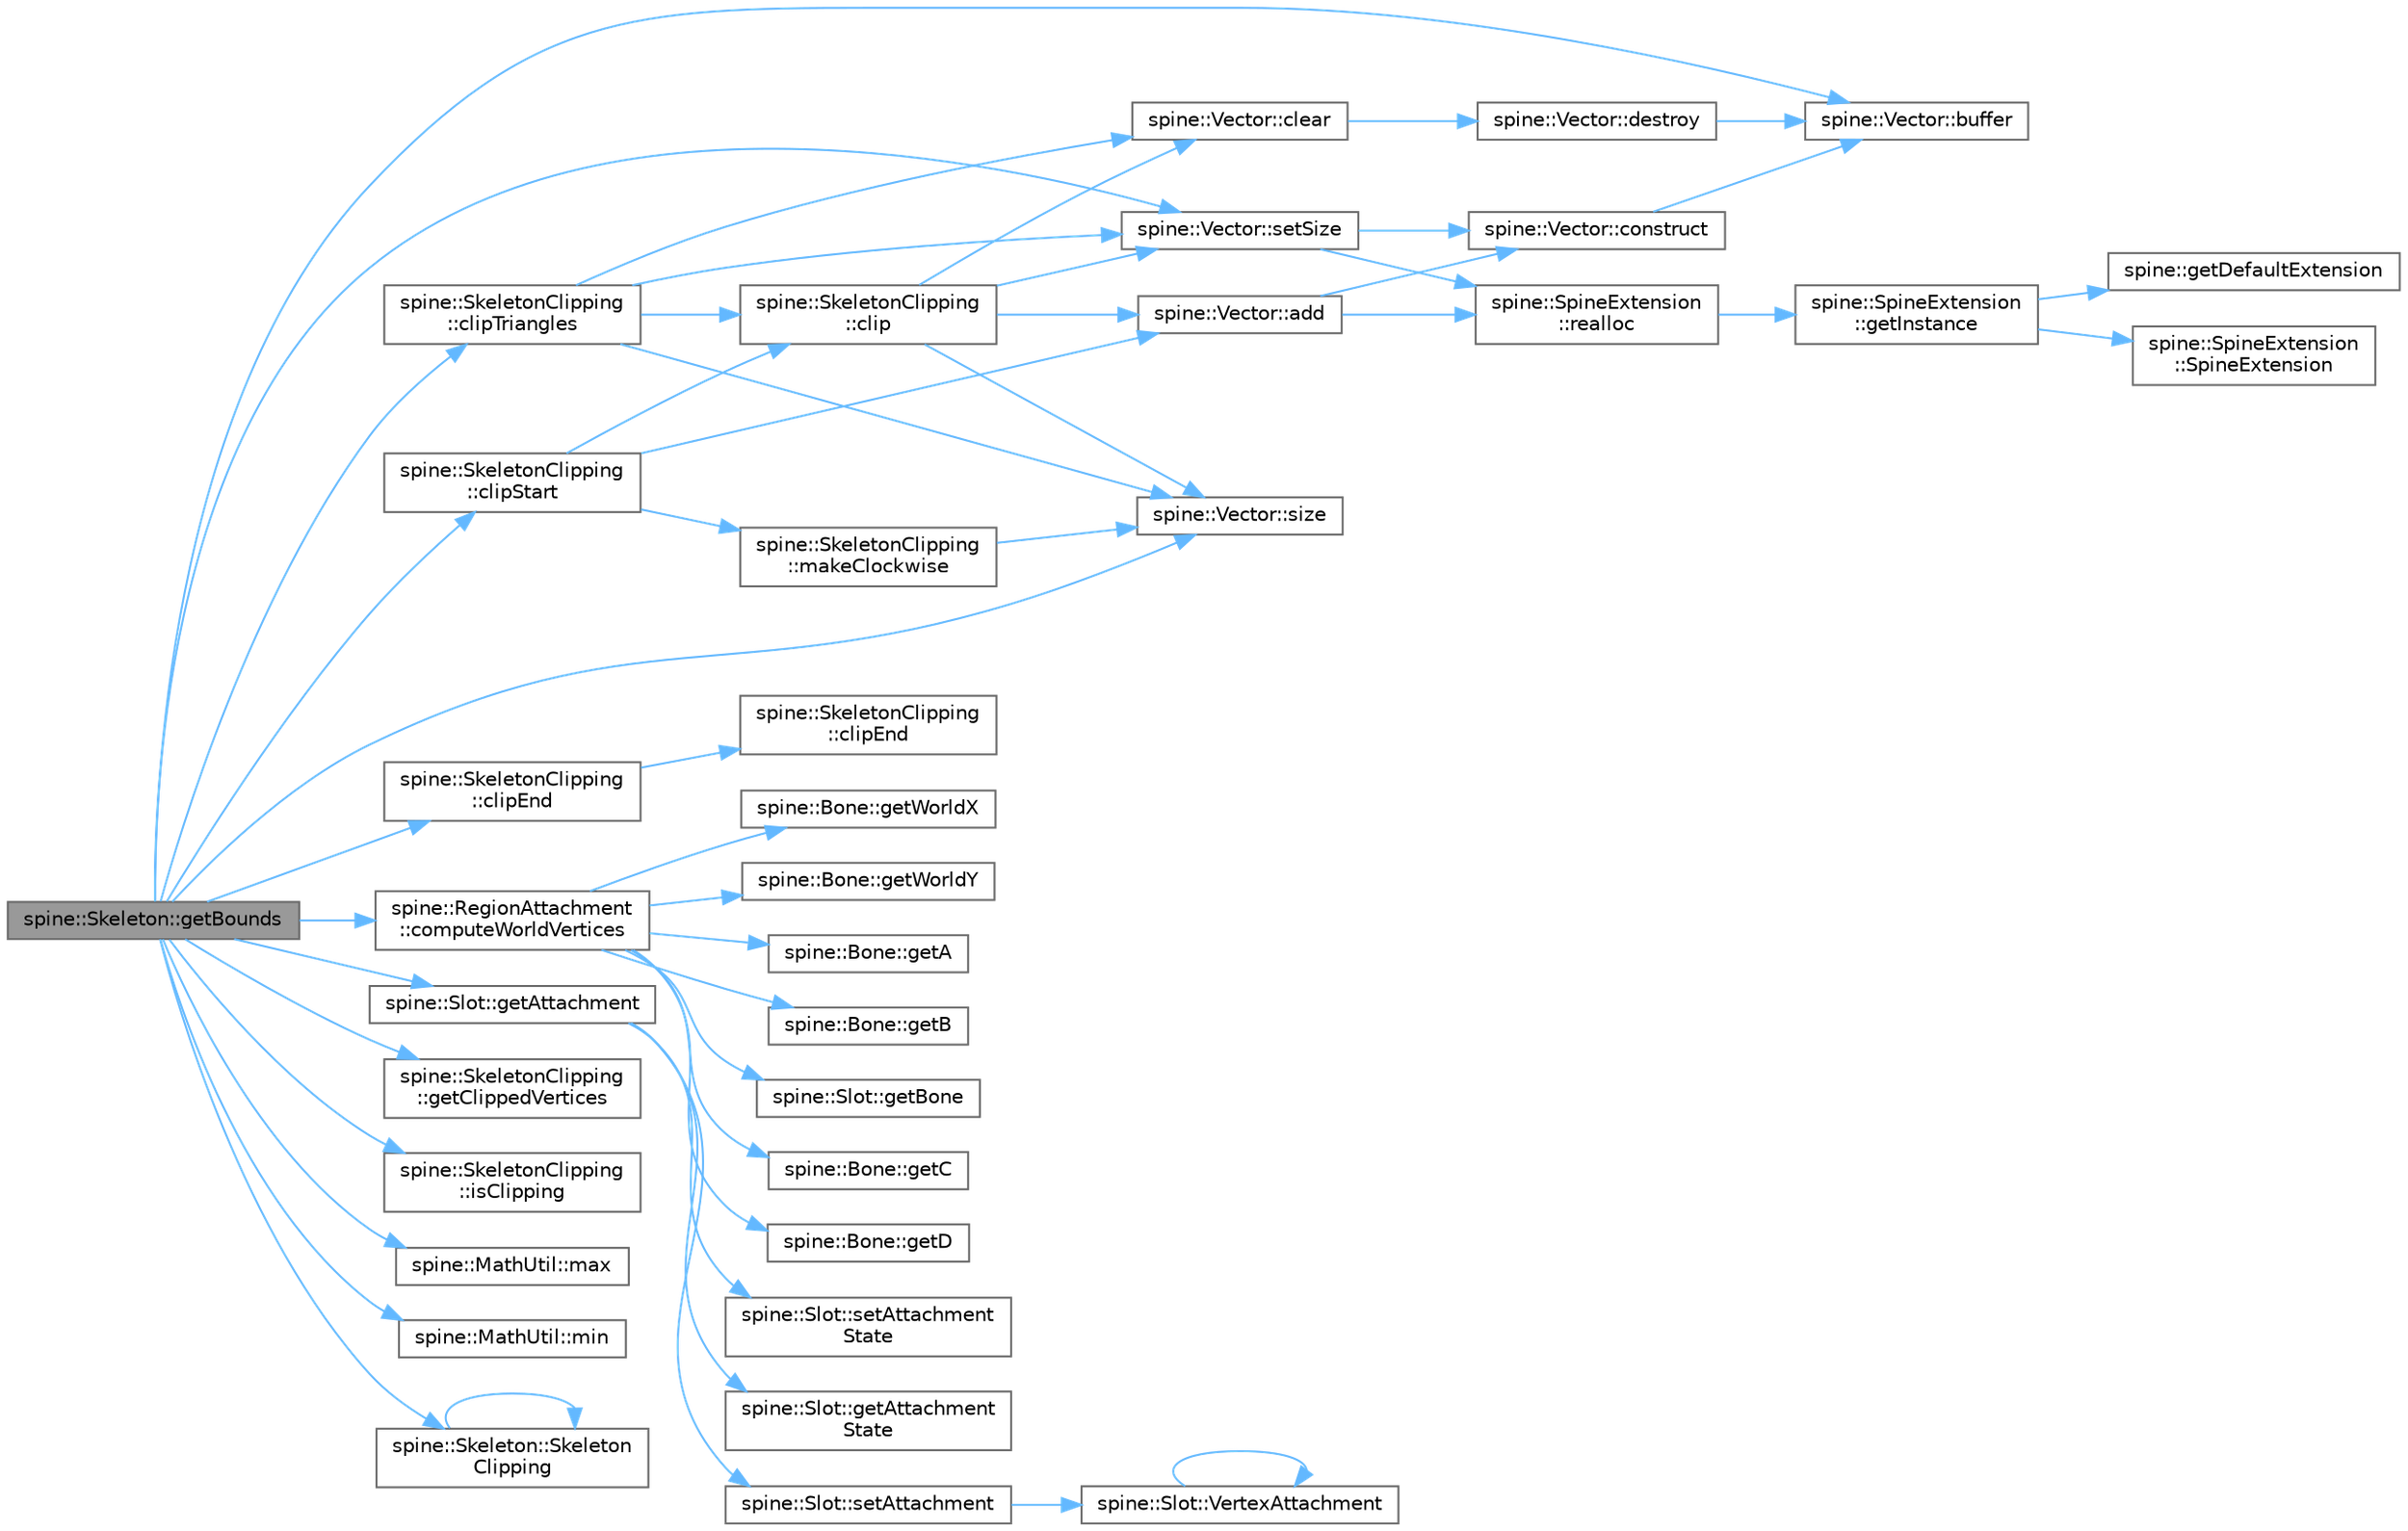 digraph "spine::Skeleton::getBounds"
{
 // LATEX_PDF_SIZE
  bgcolor="transparent";
  edge [fontname=Helvetica,fontsize=10,labelfontname=Helvetica,labelfontsize=10];
  node [fontname=Helvetica,fontsize=10,shape=box,height=0.2,width=0.4];
  rankdir="LR";
  Node1 [id="Node000001",label="spine::Skeleton::getBounds",height=0.2,width=0.4,color="gray40", fillcolor="grey60", style="filled", fontcolor="black",tooltip=" "];
  Node1 -> Node2 [id="edge1_Node000001_Node000002",color="steelblue1",style="solid",tooltip=" "];
  Node2 [id="Node000002",label="spine::Vector::buffer",height=0.2,width=0.4,color="grey40", fillcolor="white", style="filled",URL="$classspine_1_1_vector.html#a51e5c426b03098af297e10efdaf52e22",tooltip=" "];
  Node1 -> Node3 [id="edge2_Node000001_Node000003",color="steelblue1",style="solid",tooltip=" "];
  Node3 [id="Node000003",label="spine::SkeletonClipping\l::clipEnd",height=0.2,width=0.4,color="grey40", fillcolor="white", style="filled",URL="$classspine_1_1_skeleton_clipping.html#a11fa3dc8501d348f0a23a110e2eed5d5",tooltip=" "];
  Node3 -> Node4 [id="edge3_Node000003_Node000004",color="steelblue1",style="solid",tooltip=" "];
  Node4 [id="Node000004",label="spine::SkeletonClipping\l::clipEnd",height=0.2,width=0.4,color="grey40", fillcolor="white", style="filled",URL="$classspine_1_1_skeleton_clipping.html#a11490e8c4e91771599c732436cd0cdfe",tooltip=" "];
  Node1 -> Node5 [id="edge4_Node000001_Node000005",color="steelblue1",style="solid",tooltip=" "];
  Node5 [id="Node000005",label="spine::SkeletonClipping\l::clipStart",height=0.2,width=0.4,color="grey40", fillcolor="white", style="filled",URL="$classspine_1_1_skeleton_clipping.html#afd2fb8e8b5813758d20b990bb22d3405",tooltip=" "];
  Node5 -> Node6 [id="edge5_Node000005_Node000006",color="steelblue1",style="solid",tooltip=" "];
  Node6 [id="Node000006",label="spine::Vector::add",height=0.2,width=0.4,color="grey40", fillcolor="white", style="filled",URL="$classspine_1_1_vector.html#ae2e7551c569fe19dd9d4528e2eaaf940",tooltip=" "];
  Node6 -> Node7 [id="edge6_Node000006_Node000007",color="steelblue1",style="solid",tooltip=" "];
  Node7 [id="Node000007",label="spine::Vector::construct",height=0.2,width=0.4,color="grey40", fillcolor="white", style="filled",URL="$classspine_1_1_vector.html#abfde582e65af47f6402e4bbdbd8a342c",tooltip=" "];
  Node7 -> Node2 [id="edge7_Node000007_Node000002",color="steelblue1",style="solid",tooltip=" "];
  Node6 -> Node8 [id="edge8_Node000006_Node000008",color="steelblue1",style="solid",tooltip=" "];
  Node8 [id="Node000008",label="spine::SpineExtension\l::realloc",height=0.2,width=0.4,color="grey40", fillcolor="white", style="filled",URL="$classspine_1_1_spine_extension.html#a7193fd3fa608111c02d744b46281cfed",tooltip=" "];
  Node8 -> Node9 [id="edge9_Node000008_Node000009",color="steelblue1",style="solid",tooltip=" "];
  Node9 [id="Node000009",label="spine::SpineExtension\l::getInstance",height=0.2,width=0.4,color="grey40", fillcolor="white", style="filled",URL="$classspine_1_1_spine_extension.html#ab60f2a37a933de36919feea9a33de55b",tooltip=" "];
  Node9 -> Node10 [id="edge10_Node000009_Node000010",color="steelblue1",style="solid",tooltip=" "];
  Node10 [id="Node000010",label="spine::getDefaultExtension",height=0.2,width=0.4,color="grey40", fillcolor="white", style="filled",URL="$namespacespine.html#a24f615f096f30200fe83c7a9cc811f75",tooltip=" "];
  Node9 -> Node11 [id="edge11_Node000009_Node000011",color="steelblue1",style="solid",tooltip=" "];
  Node11 [id="Node000011",label="spine::SpineExtension\l::SpineExtension",height=0.2,width=0.4,color="grey40", fillcolor="white", style="filled",URL="$classspine_1_1_spine_extension.html#ae8793479e170e386fa72946ca48758ab",tooltip=" "];
  Node5 -> Node12 [id="edge12_Node000005_Node000012",color="steelblue1",style="solid",tooltip=" "];
  Node12 [id="Node000012",label="spine::SkeletonClipping\l::clip",height=0.2,width=0.4,color="grey40", fillcolor="white", style="filled",URL="$classspine_1_1_skeleton_clipping.html#a8d1c2ea59855216093e61d80d66e6974",tooltip=" "];
  Node12 -> Node6 [id="edge13_Node000012_Node000006",color="steelblue1",style="solid",tooltip=" "];
  Node12 -> Node13 [id="edge14_Node000012_Node000013",color="steelblue1",style="solid",tooltip=" "];
  Node13 [id="Node000013",label="spine::Vector::clear",height=0.2,width=0.4,color="grey40", fillcolor="white", style="filled",URL="$classspine_1_1_vector.html#a7e0da3564f29ad09f6041612389f7082",tooltip=" "];
  Node13 -> Node14 [id="edge15_Node000013_Node000014",color="steelblue1",style="solid",tooltip=" "];
  Node14 [id="Node000014",label="spine::Vector::destroy",height=0.2,width=0.4,color="grey40", fillcolor="white", style="filled",URL="$classspine_1_1_vector.html#aeda35bcc9bbf107e3120818a0047cca9",tooltip=" "];
  Node14 -> Node2 [id="edge16_Node000014_Node000002",color="steelblue1",style="solid",tooltip=" "];
  Node12 -> Node15 [id="edge17_Node000012_Node000015",color="steelblue1",style="solid",tooltip=" "];
  Node15 [id="Node000015",label="spine::Vector::setSize",height=0.2,width=0.4,color="grey40", fillcolor="white", style="filled",URL="$classspine_1_1_vector.html#afc7cd327140907874b8c8b4a7bca689e",tooltip=" "];
  Node15 -> Node7 [id="edge18_Node000015_Node000007",color="steelblue1",style="solid",tooltip=" "];
  Node15 -> Node8 [id="edge19_Node000015_Node000008",color="steelblue1",style="solid",tooltip=" "];
  Node12 -> Node16 [id="edge20_Node000012_Node000016",color="steelblue1",style="solid",tooltip=" "];
  Node16 [id="Node000016",label="spine::Vector::size",height=0.2,width=0.4,color="grey40", fillcolor="white", style="filled",URL="$classspine_1_1_vector.html#a9a93bc1e4174a3abf92154b3c1017542",tooltip=" "];
  Node5 -> Node17 [id="edge21_Node000005_Node000017",color="steelblue1",style="solid",tooltip=" "];
  Node17 [id="Node000017",label="spine::SkeletonClipping\l::makeClockwise",height=0.2,width=0.4,color="grey40", fillcolor="white", style="filled",URL="$classspine_1_1_skeleton_clipping.html#a8936829949b353cf7c2d09a91c6f12f1",tooltip=" "];
  Node17 -> Node16 [id="edge22_Node000017_Node000016",color="steelblue1",style="solid",tooltip=" "];
  Node1 -> Node18 [id="edge23_Node000001_Node000018",color="steelblue1",style="solid",tooltip=" "];
  Node18 [id="Node000018",label="spine::SkeletonClipping\l::clipTriangles",height=0.2,width=0.4,color="grey40", fillcolor="white", style="filled",URL="$classspine_1_1_skeleton_clipping.html#aec0e19eb248a06c1fd52ed6c1cae18b8",tooltip=" "];
  Node18 -> Node13 [id="edge24_Node000018_Node000013",color="steelblue1",style="solid",tooltip=" "];
  Node18 -> Node12 [id="edge25_Node000018_Node000012",color="steelblue1",style="solid",tooltip=" "];
  Node18 -> Node15 [id="edge26_Node000018_Node000015",color="steelblue1",style="solid",tooltip=" "];
  Node18 -> Node16 [id="edge27_Node000018_Node000016",color="steelblue1",style="solid",tooltip=" "];
  Node1 -> Node19 [id="edge28_Node000001_Node000019",color="steelblue1",style="solid",tooltip=" "];
  Node19 [id="Node000019",label="spine::RegionAttachment\l::computeWorldVertices",height=0.2,width=0.4,color="grey40", fillcolor="white", style="filled",URL="$classspine_1_1_region_attachment.html#aff6093b5fdcab5375c2d8b068231e66e",tooltip=" "];
  Node19 -> Node20 [id="edge29_Node000019_Node000020",color="steelblue1",style="solid",tooltip=" "];
  Node20 [id="Node000020",label="spine::Bone::getA",height=0.2,width=0.4,color="grey40", fillcolor="white", style="filled",URL="$classspine_1_1_bone.html#ad1bf794d4403f999c8f7b9f836df66d6",tooltip=" "];
  Node19 -> Node21 [id="edge30_Node000019_Node000021",color="steelblue1",style="solid",tooltip=" "];
  Node21 [id="Node000021",label="spine::Bone::getB",height=0.2,width=0.4,color="grey40", fillcolor="white", style="filled",URL="$classspine_1_1_bone.html#a058d5c49c47ceede5807b162410a1694",tooltip=" "];
  Node19 -> Node22 [id="edge31_Node000019_Node000022",color="steelblue1",style="solid",tooltip=" "];
  Node22 [id="Node000022",label="spine::Slot::getBone",height=0.2,width=0.4,color="grey40", fillcolor="white", style="filled",URL="$classspine_1_1_slot.html#a70e34507eb281998a242b6466b8465b6",tooltip=" "];
  Node19 -> Node23 [id="edge32_Node000019_Node000023",color="steelblue1",style="solid",tooltip=" "];
  Node23 [id="Node000023",label="spine::Bone::getC",height=0.2,width=0.4,color="grey40", fillcolor="white", style="filled",URL="$classspine_1_1_bone.html#a3d65d6d037c98373ee8f50c8eb8ecb9d",tooltip=" "];
  Node19 -> Node24 [id="edge33_Node000019_Node000024",color="steelblue1",style="solid",tooltip=" "];
  Node24 [id="Node000024",label="spine::Bone::getD",height=0.2,width=0.4,color="grey40", fillcolor="white", style="filled",URL="$classspine_1_1_bone.html#a5966f13d167734f5cceafca71892f5ec",tooltip=" "];
  Node19 -> Node25 [id="edge34_Node000019_Node000025",color="steelblue1",style="solid",tooltip=" "];
  Node25 [id="Node000025",label="spine::Bone::getWorldX",height=0.2,width=0.4,color="grey40", fillcolor="white", style="filled",URL="$classspine_1_1_bone.html#a31d0b696d1599e91547485b299ac0177",tooltip=" "];
  Node19 -> Node26 [id="edge35_Node000019_Node000026",color="steelblue1",style="solid",tooltip=" "];
  Node26 [id="Node000026",label="spine::Bone::getWorldY",height=0.2,width=0.4,color="grey40", fillcolor="white", style="filled",URL="$classspine_1_1_bone.html#a259cfdb2fbd70a5c57a2b59a2bcbc67a",tooltip=" "];
  Node1 -> Node27 [id="edge36_Node000001_Node000027",color="steelblue1",style="solid",tooltip=" "];
  Node27 [id="Node000027",label="spine::Slot::getAttachment",height=0.2,width=0.4,color="grey40", fillcolor="white", style="filled",URL="$classspine_1_1_slot.html#af8f7f6c38794624b4bbcb1031d05b37b",tooltip="May be NULL."];
  Node27 -> Node28 [id="edge37_Node000027_Node000028",color="steelblue1",style="solid",tooltip=" "];
  Node28 [id="Node000028",label="spine::Slot::getAttachment\lState",height=0.2,width=0.4,color="grey40", fillcolor="white", style="filled",URL="$classspine_1_1_slot.html#af63d2293b5f0c9769d3589a7736c55a6",tooltip=" "];
  Node27 -> Node29 [id="edge38_Node000027_Node000029",color="steelblue1",style="solid",tooltip=" "];
  Node29 [id="Node000029",label="spine::Slot::setAttachment",height=0.2,width=0.4,color="grey40", fillcolor="white", style="filled",URL="$classspine_1_1_slot.html#ad9359f3f2289ed3c013215c40b180c58",tooltip=" "];
  Node29 -> Node30 [id="edge39_Node000029_Node000030",color="steelblue1",style="solid",tooltip=" "];
  Node30 [id="Node000030",label="spine::Slot::VertexAttachment",height=0.2,width=0.4,color="grey40", fillcolor="white", style="filled",URL="$classspine_1_1_slot.html#a4eec6d564571199bb94093daf4fa675c",tooltip=" "];
  Node30 -> Node30 [id="edge40_Node000030_Node000030",color="steelblue1",style="solid",tooltip=" "];
  Node27 -> Node31 [id="edge41_Node000027_Node000031",color="steelblue1",style="solid",tooltip=" "];
  Node31 [id="Node000031",label="spine::Slot::setAttachment\lState",height=0.2,width=0.4,color="grey40", fillcolor="white", style="filled",URL="$classspine_1_1_slot.html#ab108772a947f2283bdd50c493beeeb39",tooltip=" "];
  Node1 -> Node32 [id="edge42_Node000001_Node000032",color="steelblue1",style="solid",tooltip=" "];
  Node32 [id="Node000032",label="spine::SkeletonClipping\l::getClippedVertices",height=0.2,width=0.4,color="grey40", fillcolor="white", style="filled",URL="$classspine_1_1_skeleton_clipping.html#a0bc2b65d00f7030395880b85cafebbcf",tooltip=" "];
  Node1 -> Node33 [id="edge43_Node000001_Node000033",color="steelblue1",style="solid",tooltip=" "];
  Node33 [id="Node000033",label="spine::SkeletonClipping\l::isClipping",height=0.2,width=0.4,color="grey40", fillcolor="white", style="filled",URL="$classspine_1_1_skeleton_clipping.html#a4705b15b310c59b5bad90c8f5ff54e9f",tooltip=" "];
  Node1 -> Node34 [id="edge44_Node000001_Node000034",color="steelblue1",style="solid",tooltip=" "];
  Node34 [id="Node000034",label="spine::MathUtil::max",height=0.2,width=0.4,color="grey40", fillcolor="white", style="filled",URL="$classspine_1_1_math_util.html#a61ce0db5c69055db5e7002bd927b6c52",tooltip=" "];
  Node1 -> Node35 [id="edge45_Node000001_Node000035",color="steelblue1",style="solid",tooltip=" "];
  Node35 [id="Node000035",label="spine::MathUtil::min",height=0.2,width=0.4,color="grey40", fillcolor="white", style="filled",URL="$classspine_1_1_math_util.html#a8d421cd4eba0bf83e8585e83655fd417",tooltip=" "];
  Node1 -> Node15 [id="edge46_Node000001_Node000015",color="steelblue1",style="solid",tooltip=" "];
  Node1 -> Node16 [id="edge47_Node000001_Node000016",color="steelblue1",style="solid",tooltip=" "];
  Node1 -> Node36 [id="edge48_Node000001_Node000036",color="steelblue1",style="solid",tooltip=" "];
  Node36 [id="Node000036",label="spine::Skeleton::Skeleton\lClipping",height=0.2,width=0.4,color="grey40", fillcolor="white", style="filled",URL="$classspine_1_1_skeleton.html#a384e850806c59c05118b6fd51b4a0a15",tooltip=" "];
  Node36 -> Node36 [id="edge49_Node000036_Node000036",color="steelblue1",style="solid",tooltip=" "];
}
